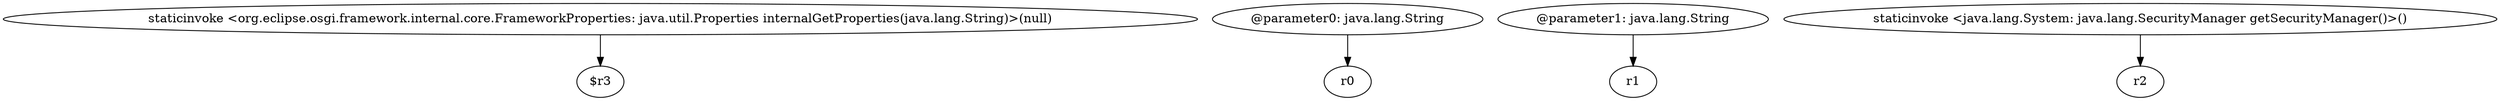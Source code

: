 digraph g {
0[label="staticinvoke <org.eclipse.osgi.framework.internal.core.FrameworkProperties: java.util.Properties internalGetProperties(java.lang.String)>(null)"]
1[label="$r3"]
0->1[label=""]
2[label="@parameter0: java.lang.String"]
3[label="r0"]
2->3[label=""]
4[label="@parameter1: java.lang.String"]
5[label="r1"]
4->5[label=""]
6[label="staticinvoke <java.lang.System: java.lang.SecurityManager getSecurityManager()>()"]
7[label="r2"]
6->7[label=""]
}